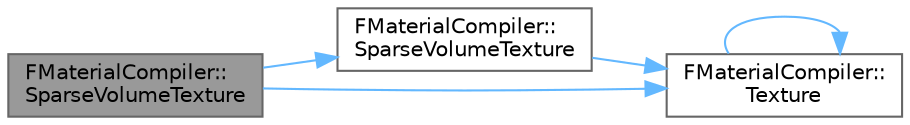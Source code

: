 digraph "FMaterialCompiler::SparseVolumeTexture"
{
 // INTERACTIVE_SVG=YES
 // LATEX_PDF_SIZE
  bgcolor="transparent";
  edge [fontname=Helvetica,fontsize=10,labelfontname=Helvetica,labelfontsize=10];
  node [fontname=Helvetica,fontsize=10,shape=box,height=0.2,width=0.4];
  rankdir="LR";
  Node1 [id="Node000001",label="FMaterialCompiler::\lSparseVolumeTexture",height=0.2,width=0.4,color="gray40", fillcolor="grey60", style="filled", fontcolor="black",tooltip=" "];
  Node1 -> Node2 [id="edge1_Node000001_Node000002",color="steelblue1",style="solid",tooltip=" "];
  Node2 [id="Node000002",label="FMaterialCompiler::\lSparseVolumeTexture",height=0.2,width=0.4,color="grey40", fillcolor="white", style="filled",URL="$d6/dca/classFMaterialCompiler.html#aa32ec61f774a25ad05130f840e294c96",tooltip="Register a sparse volume texture to be sampled."];
  Node2 -> Node3 [id="edge2_Node000002_Node000003",color="steelblue1",style="solid",tooltip=" "];
  Node3 [id="Node000003",label="FMaterialCompiler::\lTexture",height=0.2,width=0.4,color="grey40", fillcolor="white", style="filled",URL="$d6/dca/classFMaterialCompiler.html#a63ac50513f71af2a1a090ed8ab123ed6",tooltip=" "];
  Node3 -> Node3 [id="edge3_Node000003_Node000003",color="steelblue1",style="solid",tooltip=" "];
  Node1 -> Node3 [id="edge4_Node000001_Node000003",color="steelblue1",style="solid",tooltip=" "];
}
